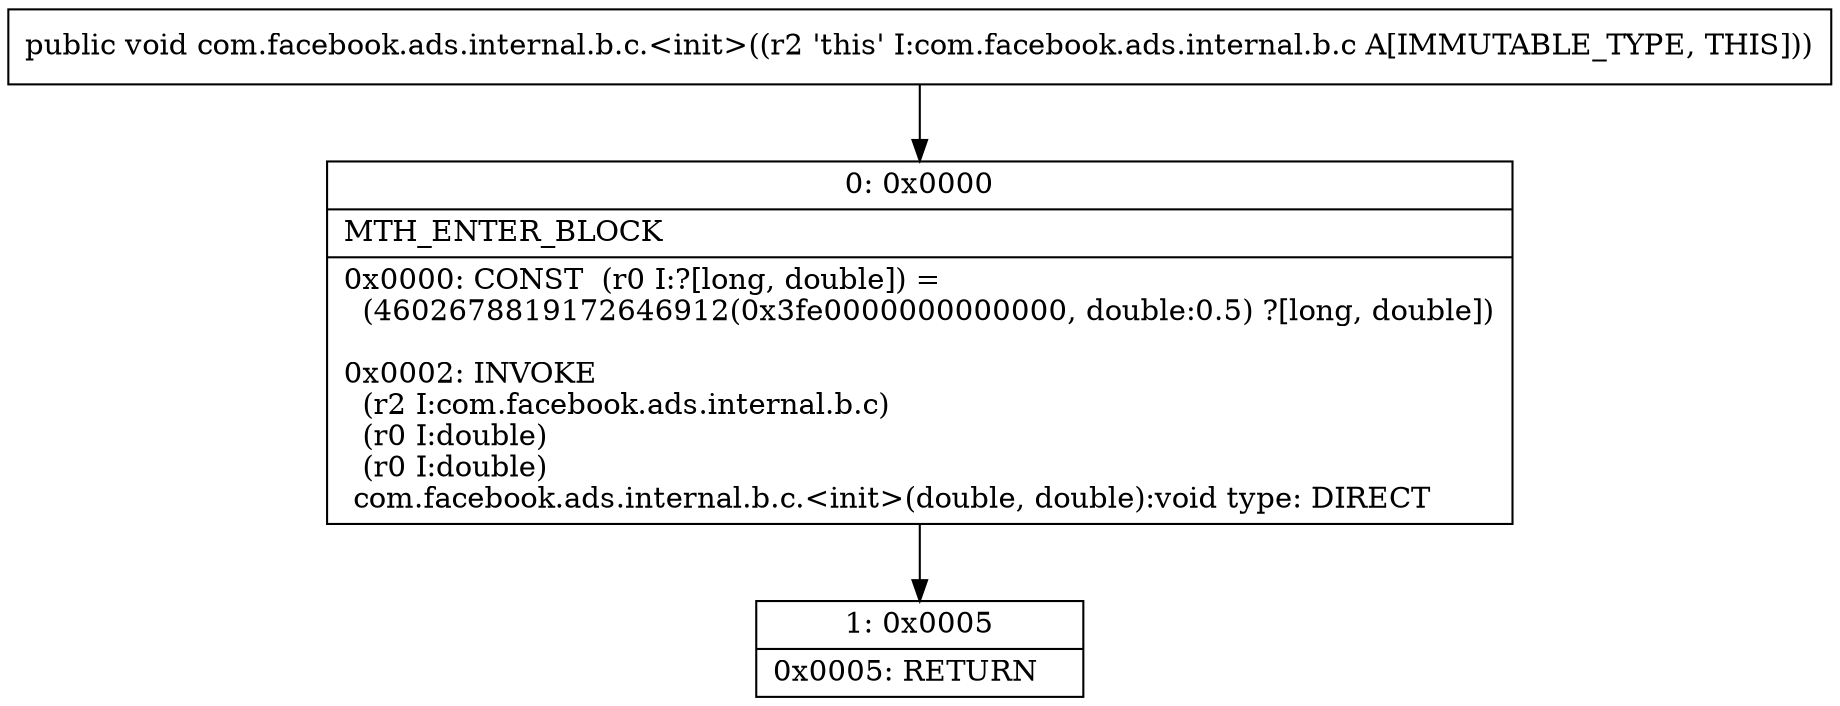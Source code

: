 digraph "CFG forcom.facebook.ads.internal.b.c.\<init\>()V" {
Node_0 [shape=record,label="{0\:\ 0x0000|MTH_ENTER_BLOCK\l|0x0000: CONST  (r0 I:?[long, double]) = \l  (4602678819172646912(0x3fe0000000000000, double:0.5) ?[long, double])\l \l0x0002: INVOKE  \l  (r2 I:com.facebook.ads.internal.b.c)\l  (r0 I:double)\l  (r0 I:double)\l com.facebook.ads.internal.b.c.\<init\>(double, double):void type: DIRECT \l}"];
Node_1 [shape=record,label="{1\:\ 0x0005|0x0005: RETURN   \l}"];
MethodNode[shape=record,label="{public void com.facebook.ads.internal.b.c.\<init\>((r2 'this' I:com.facebook.ads.internal.b.c A[IMMUTABLE_TYPE, THIS])) }"];
MethodNode -> Node_0;
Node_0 -> Node_1;
}

